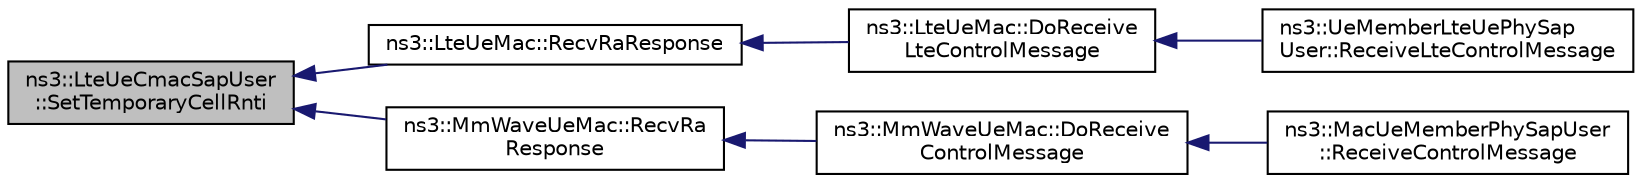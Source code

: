 digraph "ns3::LteUeCmacSapUser::SetTemporaryCellRnti"
{
  edge [fontname="Helvetica",fontsize="10",labelfontname="Helvetica",labelfontsize="10"];
  node [fontname="Helvetica",fontsize="10",shape=record];
  rankdir="LR";
  Node1 [label="ns3::LteUeCmacSapUser\l::SetTemporaryCellRnti",height=0.2,width=0.4,color="black", fillcolor="grey75", style="filled", fontcolor="black"];
  Node1 -> Node2 [dir="back",color="midnightblue",fontsize="10",style="solid"];
  Node2 [label="ns3::LteUeMac::RecvRaResponse",height=0.2,width=0.4,color="black", fillcolor="white", style="filled",URL="$d2/d26/classns3_1_1LteUeMac.html#a77ec93865861de0a63e8ec82c129d5ef"];
  Node2 -> Node3 [dir="back",color="midnightblue",fontsize="10",style="solid"];
  Node3 [label="ns3::LteUeMac::DoReceive\lLteControlMessage",height=0.2,width=0.4,color="black", fillcolor="white", style="filled",URL="$d2/d26/classns3_1_1LteUeMac.html#a95cdea8ecb74801b20f9883af6f27d81"];
  Node3 -> Node4 [dir="back",color="midnightblue",fontsize="10",style="solid"];
  Node4 [label="ns3::UeMemberLteUePhySap\lUser::ReceiveLteControlMessage",height=0.2,width=0.4,color="black", fillcolor="white", style="filled",URL="$dc/d17/classns3_1_1UeMemberLteUePhySapUser.html#aa0a4d717d141372c63e7d4006ad41323",tooltip="Receive SendLteControlMessage (PDCCH map, CQI feedbacks) using the ideal control channel. "];
  Node1 -> Node5 [dir="back",color="midnightblue",fontsize="10",style="solid"];
  Node5 [label="ns3::MmWaveUeMac::RecvRa\lResponse",height=0.2,width=0.4,color="black", fillcolor="white", style="filled",URL="$d7/d84/classns3_1_1MmWaveUeMac.html#a26fb9a92505d966b0cfe47b87cc1cc6e"];
  Node5 -> Node6 [dir="back",color="midnightblue",fontsize="10",style="solid"];
  Node6 [label="ns3::MmWaveUeMac::DoReceive\lControlMessage",height=0.2,width=0.4,color="black", fillcolor="white", style="filled",URL="$d7/d84/classns3_1_1MmWaveUeMac.html#a433bc5bfb87ed49eb02989640562e395"];
  Node6 -> Node7 [dir="back",color="midnightblue",fontsize="10",style="solid"];
  Node7 [label="ns3::MacUeMemberPhySapUser\l::ReceiveControlMessage",height=0.2,width=0.4,color="black", fillcolor="white", style="filled",URL="$da/d90/classns3_1_1MacUeMemberPhySapUser.html#a6698cd39ee54360d3d38c4c3698304d2",tooltip="Receive SendLteControlMessage (PDCCH map, CQI feedbacks) using the ideal control channel. "];
}

